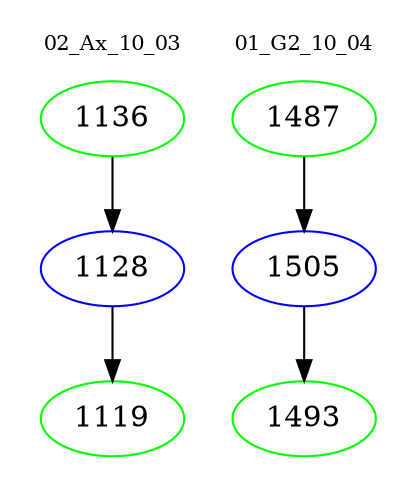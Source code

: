 digraph{
subgraph cluster_0 {
color = white
label = "02_Ax_10_03";
fontsize=10;
T0_1136 [label="1136", color="green"]
T0_1136 -> T0_1128 [color="black"]
T0_1128 [label="1128", color="blue"]
T0_1128 -> T0_1119 [color="black"]
T0_1119 [label="1119", color="green"]
}
subgraph cluster_1 {
color = white
label = "01_G2_10_04";
fontsize=10;
T1_1487 [label="1487", color="green"]
T1_1487 -> T1_1505 [color="black"]
T1_1505 [label="1505", color="blue"]
T1_1505 -> T1_1493 [color="black"]
T1_1493 [label="1493", color="green"]
}
}
